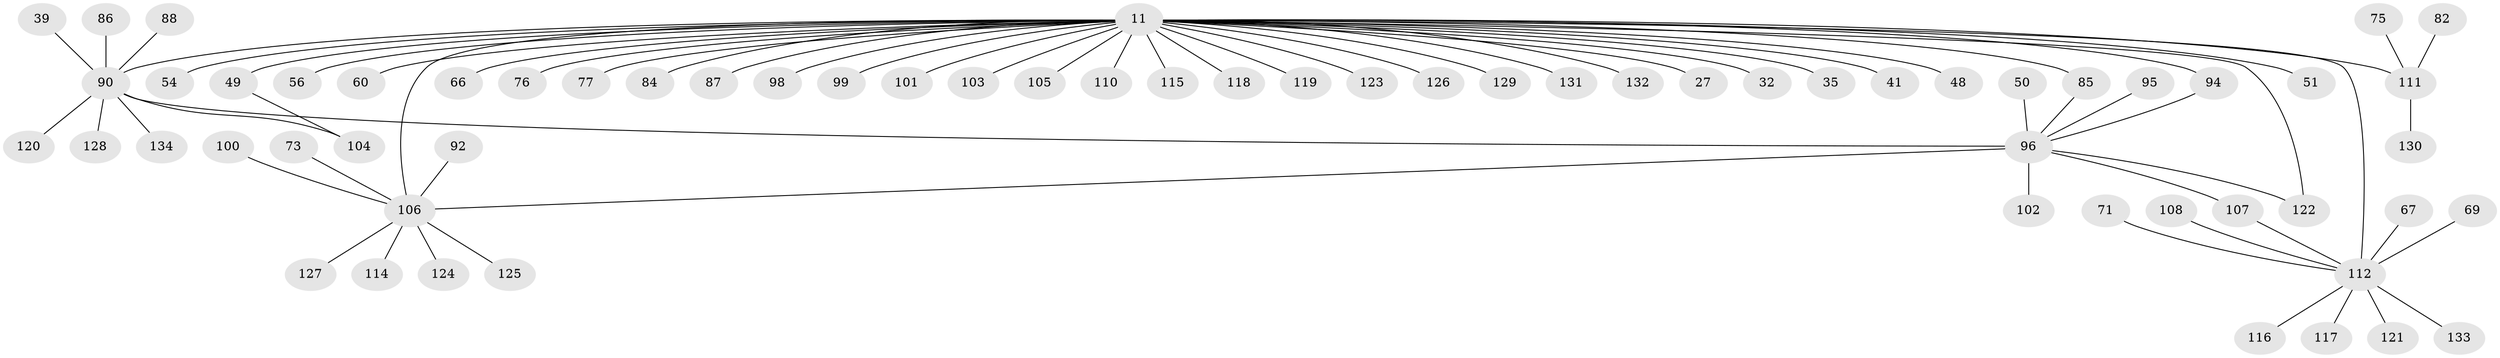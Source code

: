 // original degree distribution, {3: 0.08955223880597014, 18: 0.007462686567164179, 13: 0.007462686567164179, 1: 0.582089552238806, 15: 0.007462686567164179, 4: 0.03731343283582089, 8: 0.014925373134328358, 2: 0.20149253731343283, 6: 0.007462686567164179, 12: 0.007462686567164179, 9: 0.007462686567164179, 7: 0.007462686567164179, 10: 0.007462686567164179, 5: 0.014925373134328358}
// Generated by graph-tools (version 1.1) at 2025/48/03/09/25 04:48:11]
// undirected, 67 vertices, 72 edges
graph export_dot {
graph [start="1"]
  node [color=gray90,style=filled];
  11 [super="+2+8"];
  27;
  32;
  35;
  39;
  41;
  48;
  49 [super="+45"];
  50;
  51;
  54;
  56;
  60;
  66;
  67;
  69;
  71 [super="+68"];
  73;
  75;
  76;
  77;
  82;
  84 [super="+1"];
  85;
  86;
  87 [super="+80"];
  88;
  90 [super="+19+72"];
  92 [super="+64"];
  94 [super="+53"];
  95;
  96 [super="+20+31+44"];
  98;
  99 [super="+58"];
  100 [super="+79"];
  101;
  102;
  103;
  104;
  105 [super="+47"];
  106 [super="+25+74+14+24+37+65"];
  107 [super="+34"];
  108;
  110;
  111 [super="+109+38+70"];
  112 [super="+33+97+62"];
  114;
  115 [super="+15+81"];
  116;
  117;
  118;
  119 [super="+78"];
  120 [super="+93"];
  121;
  122 [super="+113"];
  123;
  124;
  125;
  126 [super="+61"];
  127;
  128 [super="+55"];
  129;
  130;
  131;
  132;
  133 [super="+91"];
  134;
  11 -- 54;
  11 -- 84 [weight=3];
  11 -- 98;
  11 -- 118 [weight=2];
  11 -- 132;
  11 -- 35;
  11 -- 101;
  11 -- 41;
  11 -- 48;
  11 -- 49 [weight=3];
  11 -- 51;
  11 -- 56;
  11 -- 60;
  11 -- 112 [weight=3];
  11 -- 129;
  11 -- 66;
  11 -- 131;
  11 -- 76;
  11 -- 77;
  11 -- 85;
  11 -- 27;
  11 -- 32;
  11 -- 103;
  11 -- 106 [weight=2];
  11 -- 110;
  11 -- 123;
  11 -- 115;
  11 -- 111 [weight=2];
  11 -- 122;
  11 -- 90 [weight=2];
  11 -- 105;
  11 -- 94;
  11 -- 99;
  11 -- 126;
  11 -- 119;
  11 -- 87;
  39 -- 90;
  49 -- 104;
  50 -- 96;
  67 -- 112;
  69 -- 112;
  71 -- 112;
  73 -- 106;
  75 -- 111;
  82 -- 111;
  85 -- 96;
  86 -- 90;
  88 -- 90;
  90 -- 134;
  90 -- 104;
  90 -- 128;
  90 -- 120;
  90 -- 96 [weight=2];
  92 -- 106;
  94 -- 96;
  95 -- 96;
  96 -- 102;
  96 -- 106 [weight=2];
  96 -- 107;
  96 -- 122;
  100 -- 106;
  106 -- 114;
  106 -- 124;
  106 -- 125;
  106 -- 127;
  107 -- 112;
  108 -- 112;
  111 -- 130;
  112 -- 116;
  112 -- 117;
  112 -- 121;
  112 -- 133;
}
